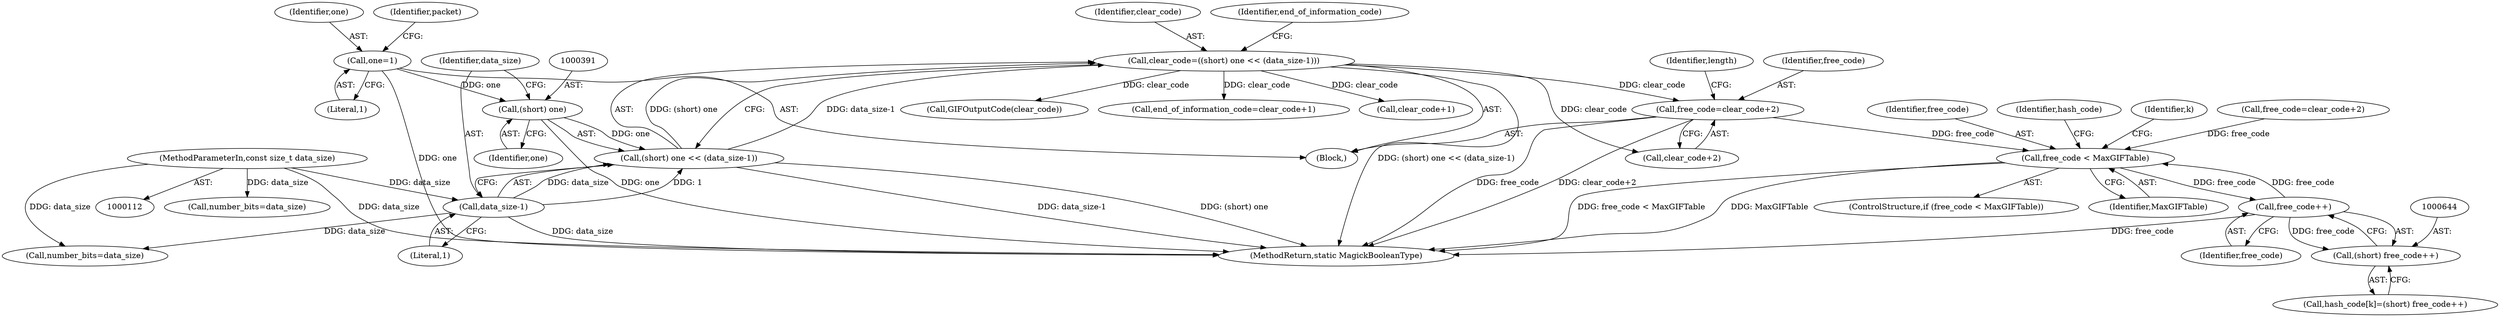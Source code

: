 digraph "0_ImageMagick6_19651f3db63fa1511ed83a348c4c82fa553f8d01@API" {
"1000401" [label="(Call,free_code=clear_code+2)"];
"1000387" [label="(Call,clear_code=((short) one << (data_size-1)))"];
"1000389" [label="(Call,(short) one << (data_size-1))"];
"1000390" [label="(Call,(short) one)"];
"1000226" [label="(Call,one=1)"];
"1000393" [label="(Call,data_size-1)"];
"1000115" [label="(MethodParameterIn,const size_t data_size)"];
"1000635" [label="(Call,free_code < MaxGIFTable)"];
"1000645" [label="(Call,free_code++)"];
"1000643" [label="(Call,(short) free_code++)"];
"1000227" [label="(Identifier,one)"];
"1000116" [label="(Block,)"];
"1000857" [label="(MethodReturn,static MagickBooleanType)"];
"1000388" [label="(Identifier,clear_code)"];
"1000646" [label="(Identifier,free_code)"];
"1000226" [label="(Call,one=1)"];
"1000682" [label="(Call,number_bits=data_size)"];
"1000636" [label="(Identifier,free_code)"];
"1000645" [label="(Call,free_code++)"];
"1000641" [label="(Identifier,hash_code)"];
"1000389" [label="(Call,(short) one << (data_size-1))"];
"1000390" [label="(Call,(short) one)"];
"1000663" [label="(Identifier,k)"];
"1000115" [label="(MethodParameterIn,const size_t data_size)"];
"1000380" [label="(Call,number_bits=data_size)"];
"1000230" [label="(Identifier,packet)"];
"1000395" [label="(Literal,1)"];
"1000415" [label="(Call,GIFOutputCode(clear_code))"];
"1000392" [label="(Identifier,one)"];
"1000397" [label="(Identifier,end_of_information_code)"];
"1000402" [label="(Identifier,free_code)"];
"1000675" [label="(Call,free_code=clear_code+2)"];
"1000407" [label="(Identifier,length)"];
"1000387" [label="(Call,clear_code=((short) one << (data_size-1)))"];
"1000639" [label="(Call,hash_code[k]=(short) free_code++)"];
"1000228" [label="(Literal,1)"];
"1000635" [label="(Call,free_code < MaxGIFTable)"];
"1000396" [label="(Call,end_of_information_code=clear_code+1)"];
"1000401" [label="(Call,free_code=clear_code+2)"];
"1000398" [label="(Call,clear_code+1)"];
"1000393" [label="(Call,data_size-1)"];
"1000394" [label="(Identifier,data_size)"];
"1000634" [label="(ControlStructure,if (free_code < MaxGIFTable))"];
"1000637" [label="(Identifier,MaxGIFTable)"];
"1000643" [label="(Call,(short) free_code++)"];
"1000403" [label="(Call,clear_code+2)"];
"1000401" -> "1000116"  [label="AST: "];
"1000401" -> "1000403"  [label="CFG: "];
"1000402" -> "1000401"  [label="AST: "];
"1000403" -> "1000401"  [label="AST: "];
"1000407" -> "1000401"  [label="CFG: "];
"1000401" -> "1000857"  [label="DDG: free_code"];
"1000401" -> "1000857"  [label="DDG: clear_code+2"];
"1000387" -> "1000401"  [label="DDG: clear_code"];
"1000401" -> "1000635"  [label="DDG: free_code"];
"1000387" -> "1000116"  [label="AST: "];
"1000387" -> "1000389"  [label="CFG: "];
"1000388" -> "1000387"  [label="AST: "];
"1000389" -> "1000387"  [label="AST: "];
"1000397" -> "1000387"  [label="CFG: "];
"1000387" -> "1000857"  [label="DDG: (short) one << (data_size-1)"];
"1000389" -> "1000387"  [label="DDG: (short) one"];
"1000389" -> "1000387"  [label="DDG: data_size-1"];
"1000387" -> "1000396"  [label="DDG: clear_code"];
"1000387" -> "1000398"  [label="DDG: clear_code"];
"1000387" -> "1000403"  [label="DDG: clear_code"];
"1000387" -> "1000415"  [label="DDG: clear_code"];
"1000389" -> "1000393"  [label="CFG: "];
"1000390" -> "1000389"  [label="AST: "];
"1000393" -> "1000389"  [label="AST: "];
"1000389" -> "1000857"  [label="DDG: data_size-1"];
"1000389" -> "1000857"  [label="DDG: (short) one"];
"1000390" -> "1000389"  [label="DDG: one"];
"1000393" -> "1000389"  [label="DDG: data_size"];
"1000393" -> "1000389"  [label="DDG: 1"];
"1000390" -> "1000392"  [label="CFG: "];
"1000391" -> "1000390"  [label="AST: "];
"1000392" -> "1000390"  [label="AST: "];
"1000394" -> "1000390"  [label="CFG: "];
"1000390" -> "1000857"  [label="DDG: one"];
"1000226" -> "1000390"  [label="DDG: one"];
"1000226" -> "1000116"  [label="AST: "];
"1000226" -> "1000228"  [label="CFG: "];
"1000227" -> "1000226"  [label="AST: "];
"1000228" -> "1000226"  [label="AST: "];
"1000230" -> "1000226"  [label="CFG: "];
"1000226" -> "1000857"  [label="DDG: one"];
"1000393" -> "1000395"  [label="CFG: "];
"1000394" -> "1000393"  [label="AST: "];
"1000395" -> "1000393"  [label="AST: "];
"1000393" -> "1000857"  [label="DDG: data_size"];
"1000115" -> "1000393"  [label="DDG: data_size"];
"1000393" -> "1000682"  [label="DDG: data_size"];
"1000115" -> "1000112"  [label="AST: "];
"1000115" -> "1000857"  [label="DDG: data_size"];
"1000115" -> "1000380"  [label="DDG: data_size"];
"1000115" -> "1000682"  [label="DDG: data_size"];
"1000635" -> "1000634"  [label="AST: "];
"1000635" -> "1000637"  [label="CFG: "];
"1000636" -> "1000635"  [label="AST: "];
"1000637" -> "1000635"  [label="AST: "];
"1000641" -> "1000635"  [label="CFG: "];
"1000663" -> "1000635"  [label="CFG: "];
"1000635" -> "1000857"  [label="DDG: MaxGIFTable"];
"1000635" -> "1000857"  [label="DDG: free_code < MaxGIFTable"];
"1000675" -> "1000635"  [label="DDG: free_code"];
"1000645" -> "1000635"  [label="DDG: free_code"];
"1000635" -> "1000645"  [label="DDG: free_code"];
"1000645" -> "1000643"  [label="AST: "];
"1000645" -> "1000646"  [label="CFG: "];
"1000646" -> "1000645"  [label="AST: "];
"1000643" -> "1000645"  [label="CFG: "];
"1000645" -> "1000857"  [label="DDG: free_code"];
"1000645" -> "1000643"  [label="DDG: free_code"];
"1000643" -> "1000639"  [label="AST: "];
"1000644" -> "1000643"  [label="AST: "];
"1000639" -> "1000643"  [label="CFG: "];
}
